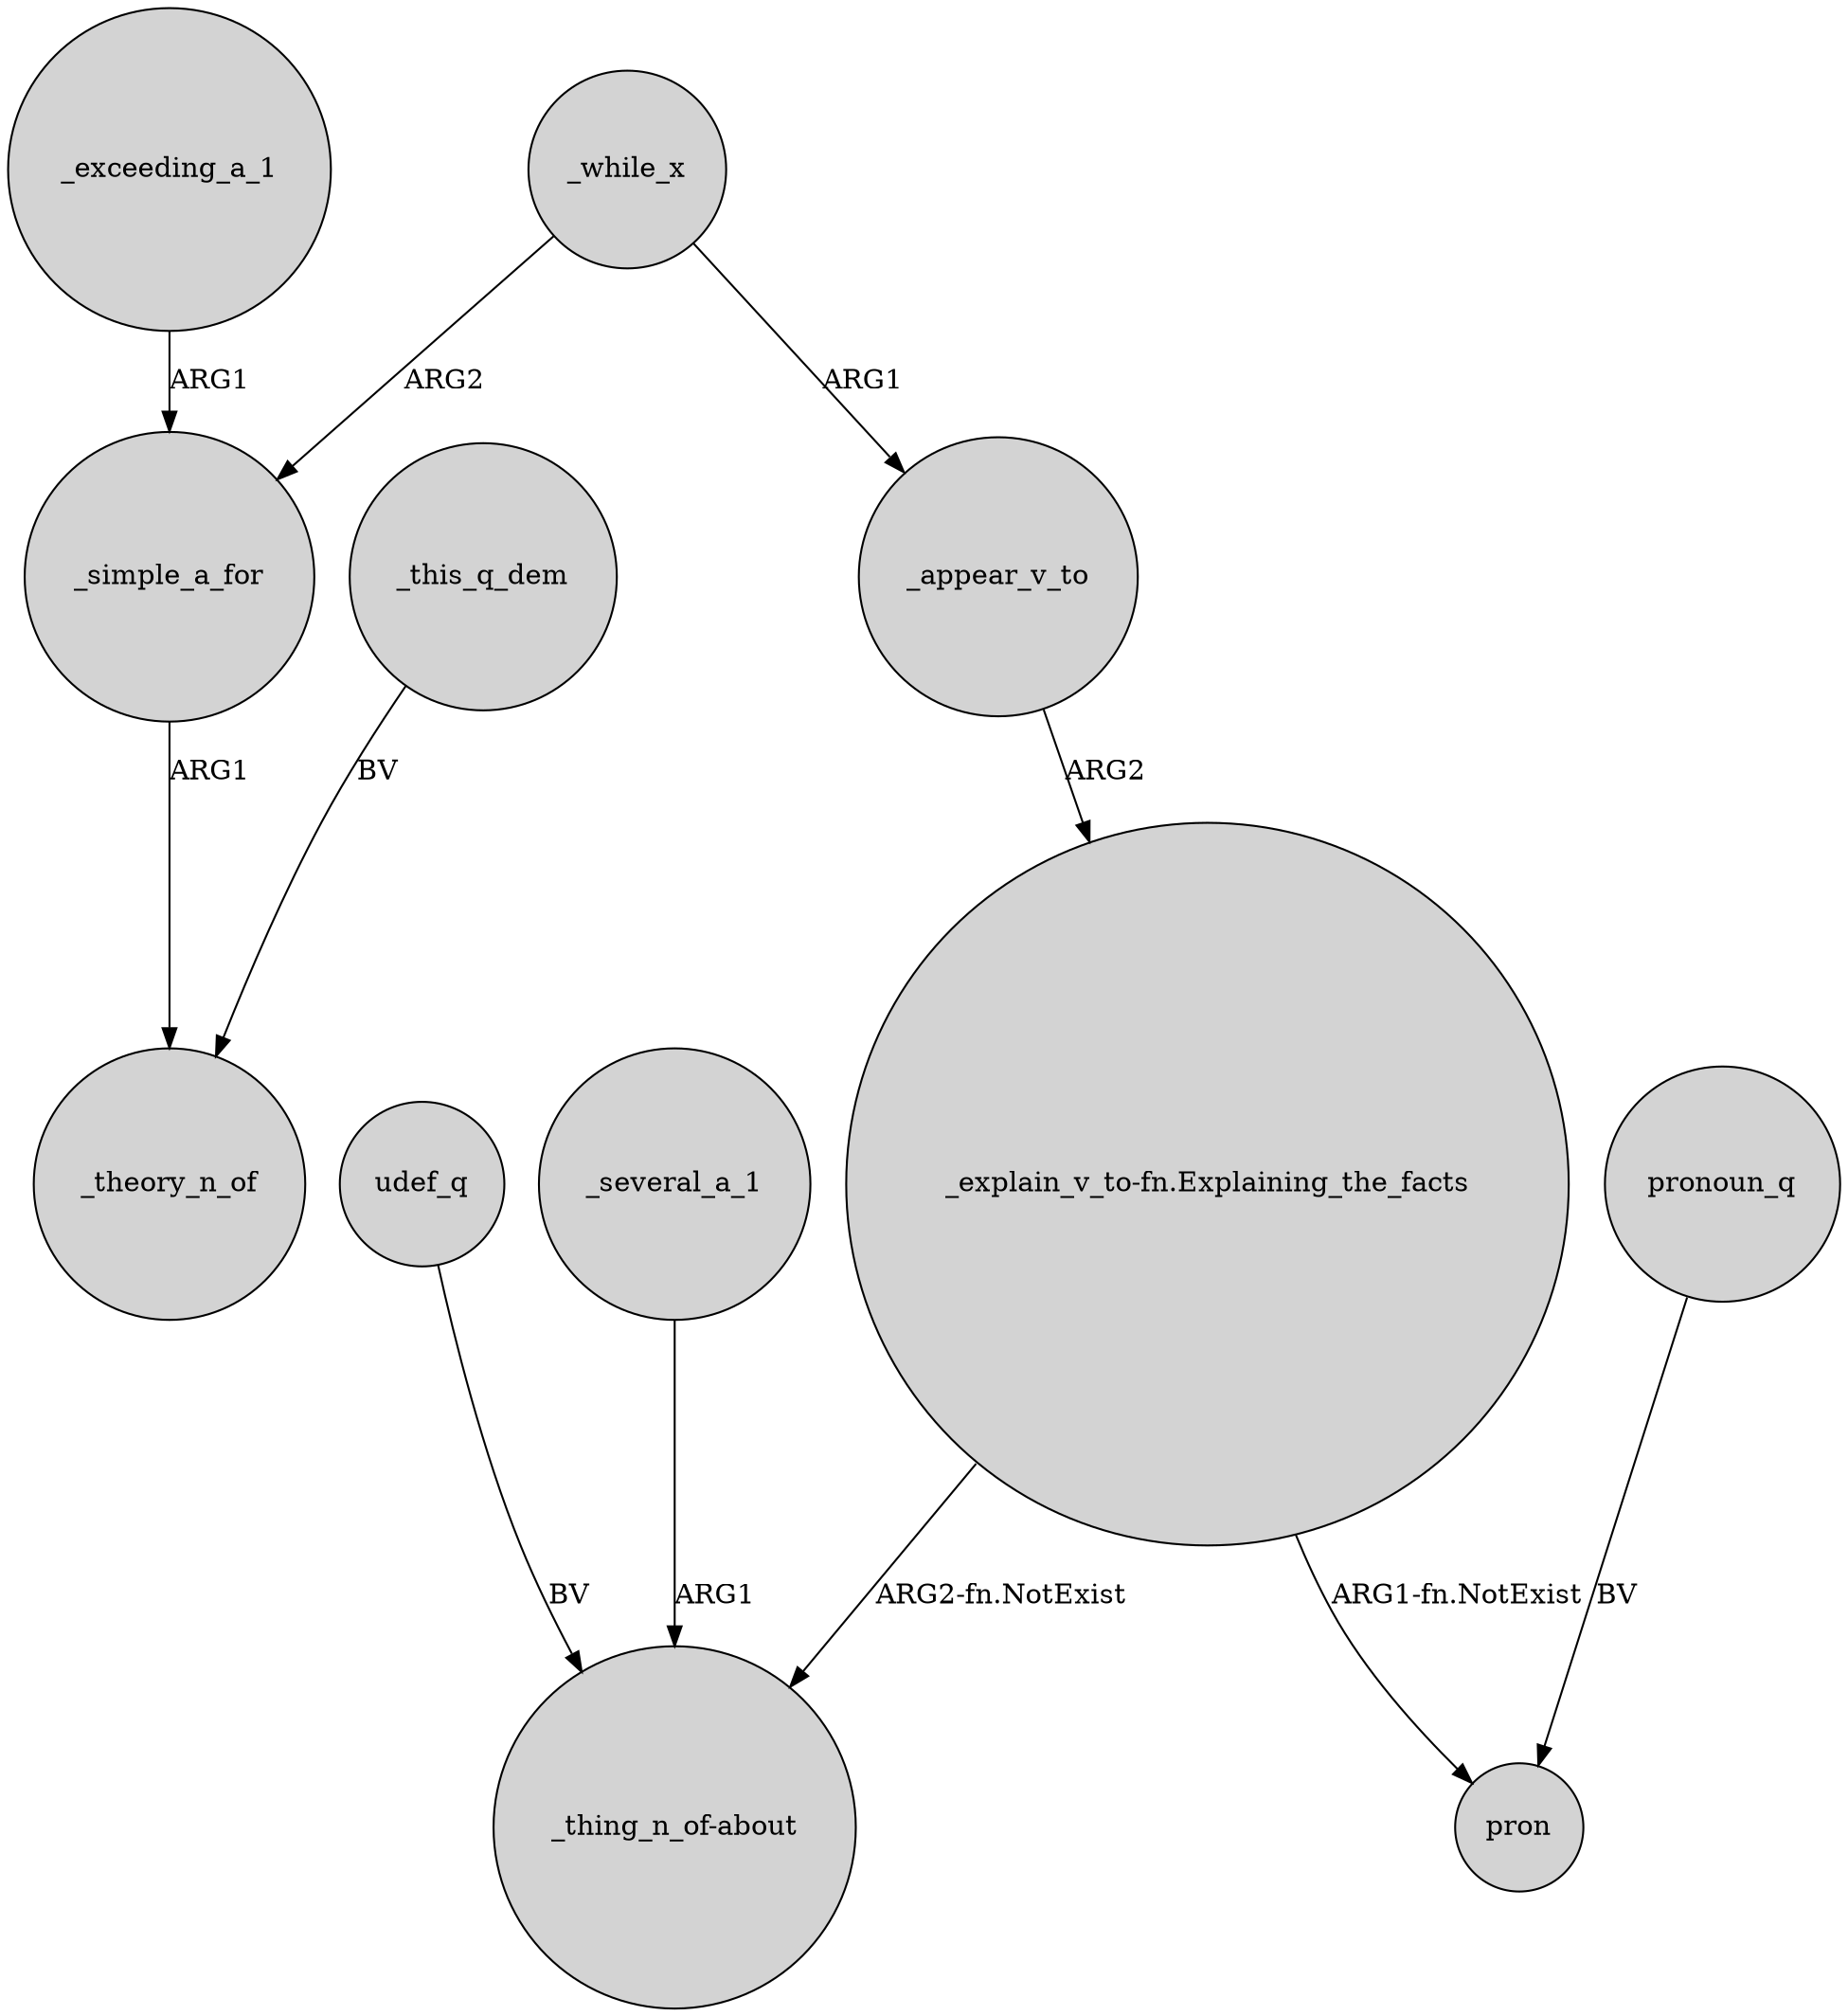 digraph {
	node [shape=circle style=filled]
	_while_x -> _appear_v_to [label=ARG1]
	udef_q -> "_thing_n_of-about" [label=BV]
	_simple_a_for -> _theory_n_of [label=ARG1]
	pronoun_q -> pron [label=BV]
	_several_a_1 -> "_thing_n_of-about" [label=ARG1]
	_this_q_dem -> _theory_n_of [label=BV]
	"_explain_v_to-fn.Explaining_the_facts" -> pron [label="ARG1-fn.NotExist"]
	_exceeding_a_1 -> _simple_a_for [label=ARG1]
	"_explain_v_to-fn.Explaining_the_facts" -> "_thing_n_of-about" [label="ARG2-fn.NotExist"]
	_appear_v_to -> "_explain_v_to-fn.Explaining_the_facts" [label=ARG2]
	_while_x -> _simple_a_for [label=ARG2]
}
